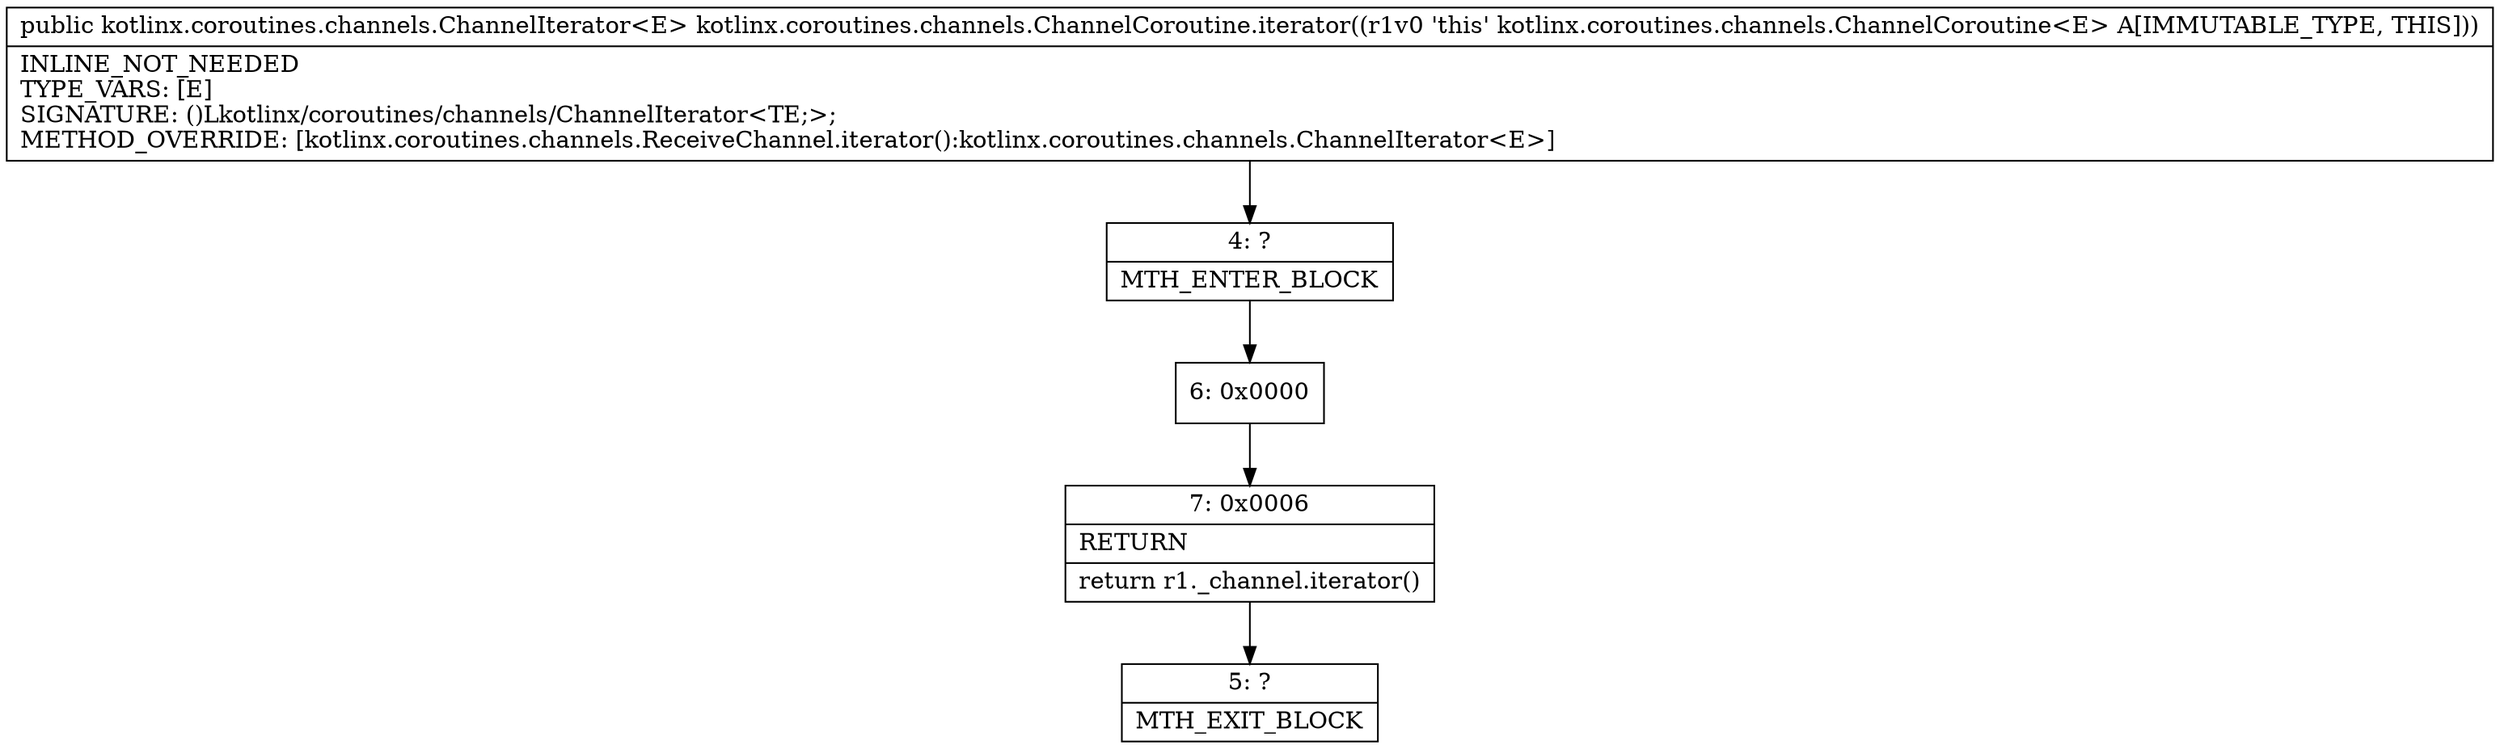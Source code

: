 digraph "CFG forkotlinx.coroutines.channels.ChannelCoroutine.iterator()Lkotlinx\/coroutines\/channels\/ChannelIterator;" {
Node_4 [shape=record,label="{4\:\ ?|MTH_ENTER_BLOCK\l}"];
Node_6 [shape=record,label="{6\:\ 0x0000}"];
Node_7 [shape=record,label="{7\:\ 0x0006|RETURN\l|return r1._channel.iterator()\l}"];
Node_5 [shape=record,label="{5\:\ ?|MTH_EXIT_BLOCK\l}"];
MethodNode[shape=record,label="{public kotlinx.coroutines.channels.ChannelIterator\<E\> kotlinx.coroutines.channels.ChannelCoroutine.iterator((r1v0 'this' kotlinx.coroutines.channels.ChannelCoroutine\<E\> A[IMMUTABLE_TYPE, THIS]))  | INLINE_NOT_NEEDED\lTYPE_VARS: [E]\lSIGNATURE: ()Lkotlinx\/coroutines\/channels\/ChannelIterator\<TE;\>;\lMETHOD_OVERRIDE: [kotlinx.coroutines.channels.ReceiveChannel.iterator():kotlinx.coroutines.channels.ChannelIterator\<E\>]\l}"];
MethodNode -> Node_4;Node_4 -> Node_6;
Node_6 -> Node_7;
Node_7 -> Node_5;
}

